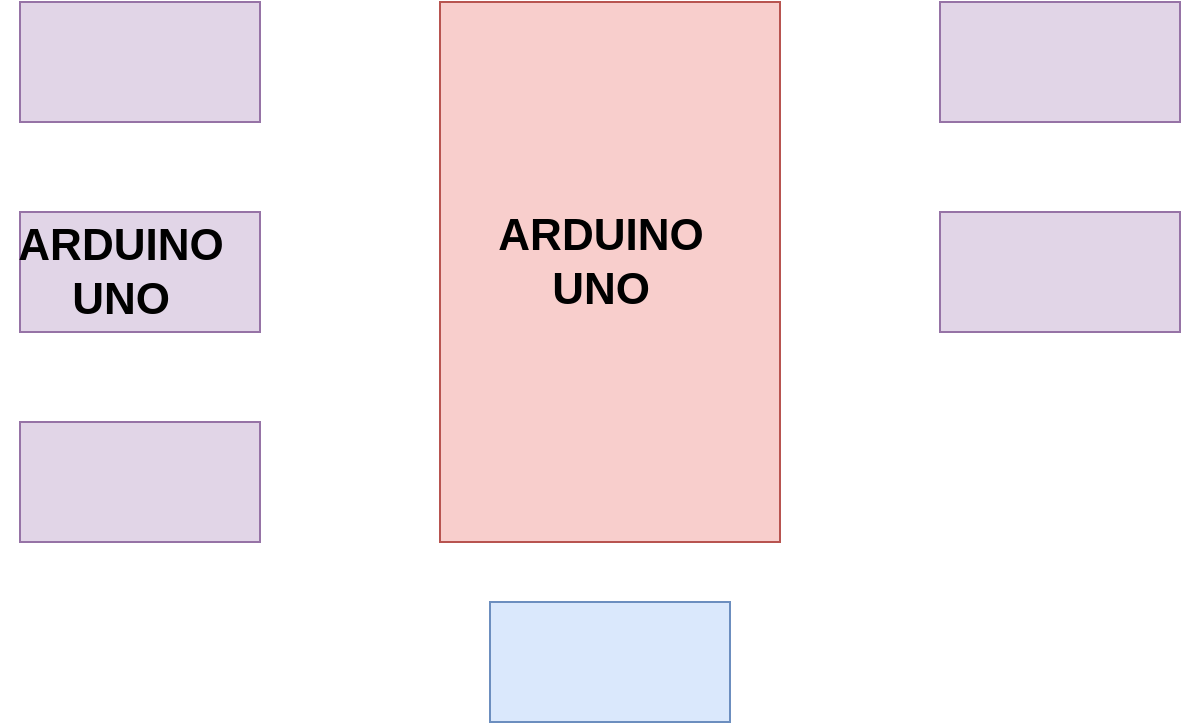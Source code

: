 <mxfile version="19.0.1" type="github">
  <diagram id="FrpqA4lioRceH0RXlm3o" name="Page-1">
    <mxGraphModel dx="1038" dy="543" grid="1" gridSize="10" guides="1" tooltips="1" connect="1" arrows="1" fold="1" page="1" pageScale="1" pageWidth="850" pageHeight="1100" math="0" shadow="0">
      <root>
        <mxCell id="0" />
        <mxCell id="1" parent="0" />
        <mxCell id="9osVyYhxYjHQ3zbk7Auo-1" value="" style="rounded=0;whiteSpace=wrap;html=1;fillColor=#f8cecc;strokeColor=#b85450;" vertex="1" parent="1">
          <mxGeometry x="340" y="150" width="170" height="270" as="geometry" />
        </mxCell>
        <mxCell id="9osVyYhxYjHQ3zbk7Auo-2" value="" style="rounded=0;whiteSpace=wrap;html=1;fillColor=#e1d5e7;strokeColor=#9673a6;" vertex="1" parent="1">
          <mxGeometry x="130" y="150" width="120" height="60" as="geometry" />
        </mxCell>
        <mxCell id="9osVyYhxYjHQ3zbk7Auo-3" value="" style="rounded=0;whiteSpace=wrap;html=1;fillColor=#e1d5e7;strokeColor=#9673a6;" vertex="1" parent="1">
          <mxGeometry x="130" y="255" width="120" height="60" as="geometry" />
        </mxCell>
        <mxCell id="9osVyYhxYjHQ3zbk7Auo-4" value="" style="rounded=0;whiteSpace=wrap;html=1;fillColor=#e1d5e7;strokeColor=#9673a6;" vertex="1" parent="1">
          <mxGeometry x="590" y="255" width="120" height="60" as="geometry" />
        </mxCell>
        <mxCell id="9osVyYhxYjHQ3zbk7Auo-5" value="" style="rounded=0;whiteSpace=wrap;html=1;fillColor=#e1d5e7;strokeColor=#9673a6;" vertex="1" parent="1">
          <mxGeometry x="590" y="150" width="120" height="60" as="geometry" />
        </mxCell>
        <mxCell id="9osVyYhxYjHQ3zbk7Auo-6" value="" style="rounded=0;whiteSpace=wrap;html=1;fillColor=#dae8fc;strokeColor=#6c8ebf;" vertex="1" parent="1">
          <mxGeometry x="365" y="450" width="120" height="60" as="geometry" />
        </mxCell>
        <mxCell id="9osVyYhxYjHQ3zbk7Auo-7" value="" style="rounded=0;whiteSpace=wrap;html=1;fillColor=#e1d5e7;strokeColor=#9673a6;" vertex="1" parent="1">
          <mxGeometry x="130" y="360" width="120" height="60" as="geometry" />
        </mxCell>
        <mxCell id="9osVyYhxYjHQ3zbk7Auo-8" value="&lt;font style=&quot;font-size: 22px;&quot;&gt;&lt;b&gt;ARDUINO&lt;br&gt;UNO&lt;/b&gt;&lt;/font&gt;" style="text;html=1;resizable=0;autosize=1;align=center;verticalAlign=middle;points=[];fillColor=none;strokeColor=none;rounded=0;" vertex="1" parent="1">
          <mxGeometry x="360" y="260" width="120" height="40" as="geometry" />
        </mxCell>
        <mxCell id="9osVyYhxYjHQ3zbk7Auo-9" value="&lt;font style=&quot;font-size: 22px;&quot;&gt;&lt;b&gt;ARDUINO&lt;br&gt;UNO&lt;/b&gt;&lt;/font&gt;" style="text;html=1;resizable=0;autosize=1;align=center;verticalAlign=middle;points=[];fillColor=none;strokeColor=none;rounded=0;" vertex="1" parent="1">
          <mxGeometry x="120" y="265" width="120" height="40" as="geometry" />
        </mxCell>
      </root>
    </mxGraphModel>
  </diagram>
</mxfile>
